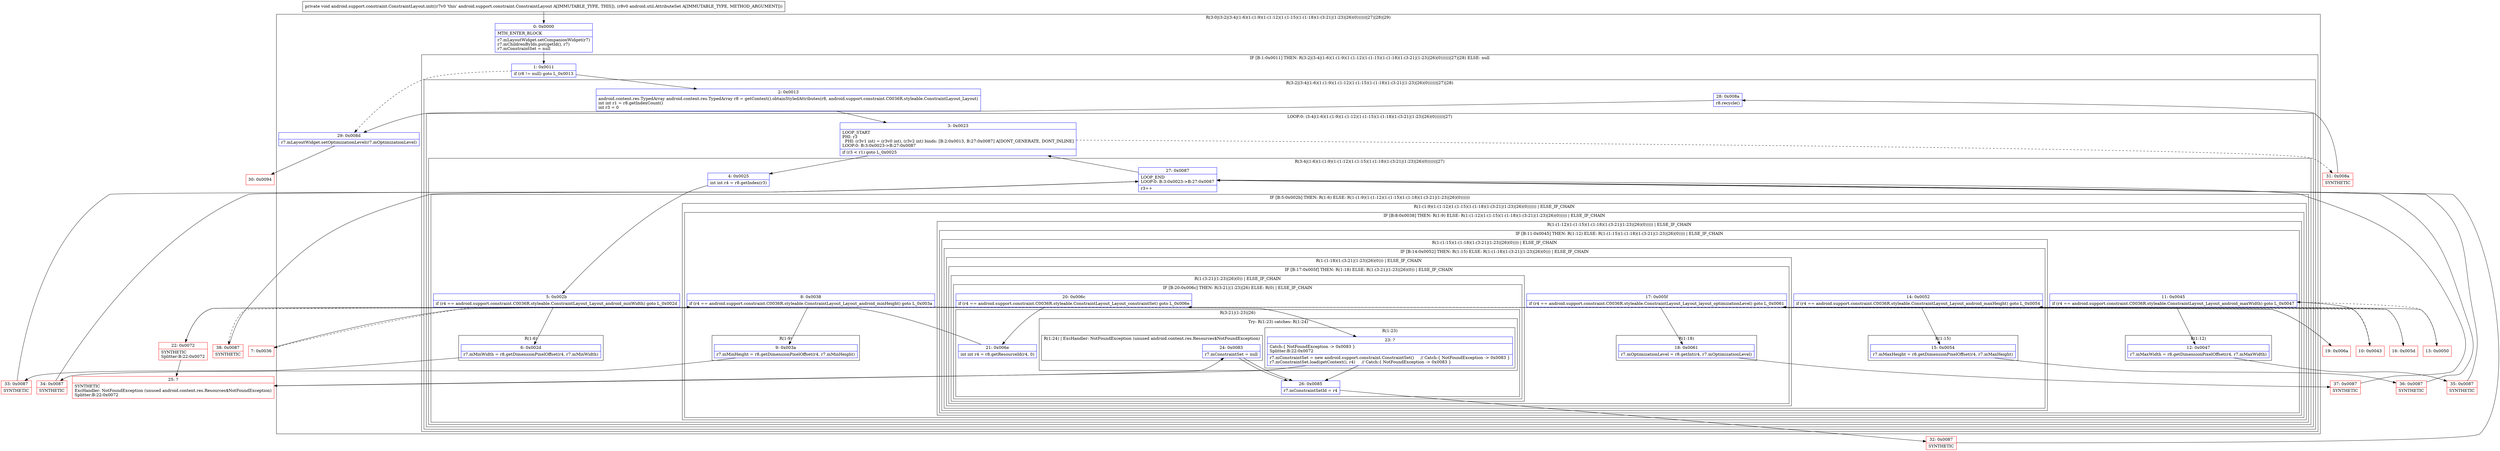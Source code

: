 digraph "CFG forandroid.support.constraint.ConstraintLayout.init(Landroid\/util\/AttributeSet;)V" {
subgraph cluster_Region_1158437184 {
label = "R(3:0|(3:2|(3:4|(1:6)(1:(1:9)(1:(1:12)(1:(1:15)(1:(1:18)(1:(3:21|(1:23)|26)(0))))))|27)|28)|29)";
node [shape=record,color=blue];
Node_0 [shape=record,label="{0\:\ 0x0000|MTH_ENTER_BLOCK\l|r7.mLayoutWidget.setCompanionWidget(r7)\lr7.mChildrenByIds.put(getId(), r7)\lr7.mConstraintSet = null\l}"];
subgraph cluster_IfRegion_1737315431 {
label = "IF [B:1:0x0011] THEN: R(3:2|(3:4|(1:6)(1:(1:9)(1:(1:12)(1:(1:15)(1:(1:18)(1:(3:21|(1:23)|26)(0))))))|27)|28) ELSE: null";
node [shape=record,color=blue];
Node_1 [shape=record,label="{1\:\ 0x0011|if (r8 != null) goto L_0x0013\l}"];
subgraph cluster_Region_1752614098 {
label = "R(3:2|(3:4|(1:6)(1:(1:9)(1:(1:12)(1:(1:15)(1:(1:18)(1:(3:21|(1:23)|26)(0))))))|27)|28)";
node [shape=record,color=blue];
Node_2 [shape=record,label="{2\:\ 0x0013|android.content.res.TypedArray android.content.res.TypedArray r8 = getContext().obtainStyledAttributes(r8, android.support.constraint.C0036R.styleable.ConstraintLayout_Layout)\lint int r1 = r8.getIndexCount()\lint r3 = 0\l}"];
subgraph cluster_LoopRegion_421806254 {
label = "LOOP:0: (3:4|(1:6)(1:(1:9)(1:(1:12)(1:(1:15)(1:(1:18)(1:(3:21|(1:23)|26)(0))))))|27)";
node [shape=record,color=blue];
Node_3 [shape=record,label="{3\:\ 0x0023|LOOP_START\lPHI: r3 \l  PHI: (r3v1 int) = (r3v0 int), (r3v2 int) binds: [B:2:0x0013, B:27:0x0087] A[DONT_GENERATE, DONT_INLINE]\lLOOP:0: B:3:0x0023\-\>B:27:0x0087\l|if (r3 \< r1) goto L_0x0025\l}"];
subgraph cluster_Region_1603699096 {
label = "R(3:4|(1:6)(1:(1:9)(1:(1:12)(1:(1:15)(1:(1:18)(1:(3:21|(1:23)|26)(0))))))|27)";
node [shape=record,color=blue];
Node_4 [shape=record,label="{4\:\ 0x0025|int int r4 = r8.getIndex(r3)\l}"];
subgraph cluster_IfRegion_197284587 {
label = "IF [B:5:0x002b] THEN: R(1:6) ELSE: R(1:(1:9)(1:(1:12)(1:(1:15)(1:(1:18)(1:(3:21|(1:23)|26)(0))))))";
node [shape=record,color=blue];
Node_5 [shape=record,label="{5\:\ 0x002b|if (r4 == android.support.constraint.C0036R.styleable.ConstraintLayout_Layout_android_minWidth) goto L_0x002d\l}"];
subgraph cluster_Region_1477701052 {
label = "R(1:6)";
node [shape=record,color=blue];
Node_6 [shape=record,label="{6\:\ 0x002d|r7.mMinWidth = r8.getDimensionPixelOffset(r4, r7.mMinWidth)\l}"];
}
subgraph cluster_Region_739151142 {
label = "R(1:(1:9)(1:(1:12)(1:(1:15)(1:(1:18)(1:(3:21|(1:23)|26)(0)))))) | ELSE_IF_CHAIN\l";
node [shape=record,color=blue];
subgraph cluster_IfRegion_360492005 {
label = "IF [B:8:0x0038] THEN: R(1:9) ELSE: R(1:(1:12)(1:(1:15)(1:(1:18)(1:(3:21|(1:23)|26)(0))))) | ELSE_IF_CHAIN\l";
node [shape=record,color=blue];
Node_8 [shape=record,label="{8\:\ 0x0038|if (r4 == android.support.constraint.C0036R.styleable.ConstraintLayout_Layout_android_minHeight) goto L_0x003a\l}"];
subgraph cluster_Region_1159954826 {
label = "R(1:9)";
node [shape=record,color=blue];
Node_9 [shape=record,label="{9\:\ 0x003a|r7.mMinHeight = r8.getDimensionPixelOffset(r4, r7.mMinHeight)\l}"];
}
subgraph cluster_Region_1002727274 {
label = "R(1:(1:12)(1:(1:15)(1:(1:18)(1:(3:21|(1:23)|26)(0))))) | ELSE_IF_CHAIN\l";
node [shape=record,color=blue];
subgraph cluster_IfRegion_1696539211 {
label = "IF [B:11:0x0045] THEN: R(1:12) ELSE: R(1:(1:15)(1:(1:18)(1:(3:21|(1:23)|26)(0)))) | ELSE_IF_CHAIN\l";
node [shape=record,color=blue];
Node_11 [shape=record,label="{11\:\ 0x0045|if (r4 == android.support.constraint.C0036R.styleable.ConstraintLayout_Layout_android_maxWidth) goto L_0x0047\l}"];
subgraph cluster_Region_464362920 {
label = "R(1:12)";
node [shape=record,color=blue];
Node_12 [shape=record,label="{12\:\ 0x0047|r7.mMaxWidth = r8.getDimensionPixelOffset(r4, r7.mMaxWidth)\l}"];
}
subgraph cluster_Region_480636683 {
label = "R(1:(1:15)(1:(1:18)(1:(3:21|(1:23)|26)(0)))) | ELSE_IF_CHAIN\l";
node [shape=record,color=blue];
subgraph cluster_IfRegion_1577398134 {
label = "IF [B:14:0x0052] THEN: R(1:15) ELSE: R(1:(1:18)(1:(3:21|(1:23)|26)(0))) | ELSE_IF_CHAIN\l";
node [shape=record,color=blue];
Node_14 [shape=record,label="{14\:\ 0x0052|if (r4 == android.support.constraint.C0036R.styleable.ConstraintLayout_Layout_android_maxHeight) goto L_0x0054\l}"];
subgraph cluster_Region_1885095172 {
label = "R(1:15)";
node [shape=record,color=blue];
Node_15 [shape=record,label="{15\:\ 0x0054|r7.mMaxHeight = r8.getDimensionPixelOffset(r4, r7.mMaxHeight)\l}"];
}
subgraph cluster_Region_285650580 {
label = "R(1:(1:18)(1:(3:21|(1:23)|26)(0))) | ELSE_IF_CHAIN\l";
node [shape=record,color=blue];
subgraph cluster_IfRegion_1204382551 {
label = "IF [B:17:0x005f] THEN: R(1:18) ELSE: R(1:(3:21|(1:23)|26)(0)) | ELSE_IF_CHAIN\l";
node [shape=record,color=blue];
Node_17 [shape=record,label="{17\:\ 0x005f|if (r4 == android.support.constraint.C0036R.styleable.ConstraintLayout_Layout_layout_optimizationLevel) goto L_0x0061\l}"];
subgraph cluster_Region_937769150 {
label = "R(1:18)";
node [shape=record,color=blue];
Node_18 [shape=record,label="{18\:\ 0x0061|r7.mOptimizationLevel = r8.getInt(r4, r7.mOptimizationLevel)\l}"];
}
subgraph cluster_Region_1228498479 {
label = "R(1:(3:21|(1:23)|26)(0)) | ELSE_IF_CHAIN\l";
node [shape=record,color=blue];
subgraph cluster_IfRegion_924500936 {
label = "IF [B:20:0x006c] THEN: R(3:21|(1:23)|26) ELSE: R(0) | ELSE_IF_CHAIN\l";
node [shape=record,color=blue];
Node_20 [shape=record,label="{20\:\ 0x006c|if (r4 == android.support.constraint.C0036R.styleable.ConstraintLayout_Layout_constraintSet) goto L_0x006e\l}"];
subgraph cluster_Region_1846792217 {
label = "R(3:21|(1:23)|26)";
node [shape=record,color=blue];
Node_21 [shape=record,label="{21\:\ 0x006e|int int r4 = r8.getResourceId(r4, 0)\l}"];
subgraph cluster_TryCatchRegion_1365161813 {
label = "Try: R(1:23) catches: R(1:24)";
node [shape=record,color=blue];
subgraph cluster_Region_722182682 {
label = "R(1:23)";
node [shape=record,color=blue];
Node_23 [shape=record,label="{23\:\ ?|Catch:\{ NotFoundException \-\> 0x0083 \}\lSplitter:B:22:0x0072\l|r7.mConstraintSet = new android.support.constraint.ConstraintSet()     \/\/ Catch:\{ NotFoundException \-\> 0x0083 \}\lr7.mConstraintSet.load(getContext(), r4)     \/\/ Catch:\{ NotFoundException \-\> 0x0083 \}\l}"];
}
subgraph cluster_Region_1655756738 {
label = "R(1:24) | ExcHandler: NotFoundException (unused android.content.res.Resources$NotFoundException)\l";
node [shape=record,color=blue];
Node_24 [shape=record,label="{24\:\ 0x0083|r7.mConstraintSet = null\l}"];
}
}
Node_26 [shape=record,label="{26\:\ 0x0085|r7.mConstraintSetId = r4\l}"];
}
subgraph cluster_Region_1181132558 {
label = "R(0)";
node [shape=record,color=blue];
}
}
}
}
}
}
}
}
}
}
}
}
Node_27 [shape=record,label="{27\:\ 0x0087|LOOP_END\lLOOP:0: B:3:0x0023\-\>B:27:0x0087\l|r3++\l}"];
}
}
Node_28 [shape=record,label="{28\:\ 0x008a|r8.recycle()\l}"];
}
}
Node_29 [shape=record,label="{29\:\ 0x008d|r7.mLayoutWidget.setOptimizationLevel(r7.mOptimizationLevel)\l}"];
}
subgraph cluster_Region_1655756738 {
label = "R(1:24) | ExcHandler: NotFoundException (unused android.content.res.Resources$NotFoundException)\l";
node [shape=record,color=blue];
Node_24 [shape=record,label="{24\:\ 0x0083|r7.mConstraintSet = null\l}"];
}
Node_7 [shape=record,color=red,label="{7\:\ 0x0036}"];
Node_10 [shape=record,color=red,label="{10\:\ 0x0043}"];
Node_13 [shape=record,color=red,label="{13\:\ 0x0050}"];
Node_16 [shape=record,color=red,label="{16\:\ 0x005d}"];
Node_19 [shape=record,color=red,label="{19\:\ 0x006a}"];
Node_22 [shape=record,color=red,label="{22\:\ 0x0072|SYNTHETIC\lSplitter:B:22:0x0072\l}"];
Node_25 [shape=record,color=red,label="{25\:\ ?|SYNTHETIC\lExcHandler: NotFoundException (unused android.content.res.Resources$NotFoundException)\lSplitter:B:22:0x0072\l}"];
Node_30 [shape=record,color=red,label="{30\:\ 0x0094}"];
Node_31 [shape=record,color=red,label="{31\:\ 0x008a|SYNTHETIC\l}"];
Node_32 [shape=record,color=red,label="{32\:\ 0x0087|SYNTHETIC\l}"];
Node_33 [shape=record,color=red,label="{33\:\ 0x0087|SYNTHETIC\l}"];
Node_34 [shape=record,color=red,label="{34\:\ 0x0087|SYNTHETIC\l}"];
Node_35 [shape=record,color=red,label="{35\:\ 0x0087|SYNTHETIC\l}"];
Node_36 [shape=record,color=red,label="{36\:\ 0x0087|SYNTHETIC\l}"];
Node_37 [shape=record,color=red,label="{37\:\ 0x0087|SYNTHETIC\l}"];
Node_38 [shape=record,color=red,label="{38\:\ 0x0087|SYNTHETIC\l}"];
MethodNode[shape=record,label="{private void android.support.constraint.ConstraintLayout.init((r7v0 'this' android.support.constraint.ConstraintLayout A[IMMUTABLE_TYPE, THIS]), (r8v0 android.util.AttributeSet A[IMMUTABLE_TYPE, METHOD_ARGUMENT])) }"];
MethodNode -> Node_0;
Node_0 -> Node_1;
Node_1 -> Node_2;
Node_1 -> Node_29[style=dashed];
Node_2 -> Node_3;
Node_3 -> Node_4;
Node_3 -> Node_31[style=dashed];
Node_4 -> Node_5;
Node_5 -> Node_6;
Node_5 -> Node_7[style=dashed];
Node_6 -> Node_33;
Node_8 -> Node_9;
Node_8 -> Node_10[style=dashed];
Node_9 -> Node_34;
Node_11 -> Node_12;
Node_11 -> Node_13[style=dashed];
Node_12 -> Node_35;
Node_14 -> Node_15;
Node_14 -> Node_16[style=dashed];
Node_15 -> Node_36;
Node_17 -> Node_18;
Node_17 -> Node_19[style=dashed];
Node_18 -> Node_37;
Node_20 -> Node_21;
Node_20 -> Node_38[style=dashed];
Node_21 -> Node_22;
Node_23 -> Node_25;
Node_23 -> Node_26;
Node_24 -> Node_26;
Node_26 -> Node_32;
Node_27 -> Node_3;
Node_28 -> Node_29;
Node_29 -> Node_30;
Node_24 -> Node_26;
Node_7 -> Node_8;
Node_10 -> Node_11;
Node_13 -> Node_14;
Node_16 -> Node_17;
Node_19 -> Node_20;
Node_22 -> Node_23;
Node_22 -> Node_25;
Node_25 -> Node_24;
Node_31 -> Node_28;
Node_32 -> Node_27;
Node_33 -> Node_27;
Node_34 -> Node_27;
Node_35 -> Node_27;
Node_36 -> Node_27;
Node_37 -> Node_27;
Node_38 -> Node_27;
}

